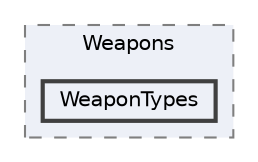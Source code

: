 digraph "Scripts/Spawnables/Weapons/WeaponTypes"
{
 // LATEX_PDF_SIZE
  bgcolor="transparent";
  edge [fontname=Helvetica,fontsize=10,labelfontname=Helvetica,labelfontsize=10];
  node [fontname=Helvetica,fontsize=10,shape=box,height=0.2,width=0.4];
  compound=true
  subgraph clusterdir_d8fabea03d8baa91dace0c5ded09a54f {
    graph [ bgcolor="#edf0f7", pencolor="grey50", label="Weapons", fontname=Helvetica,fontsize=10 style="filled,dashed", URL="dir_d8fabea03d8baa91dace0c5ded09a54f.html",tooltip=""]
  dir_610af70dea24e40b7f2df8fb82ab822d [label="WeaponTypes", fillcolor="#edf0f7", color="grey25", style="filled,bold", URL="dir_610af70dea24e40b7f2df8fb82ab822d.html",tooltip=""];
  }
}

